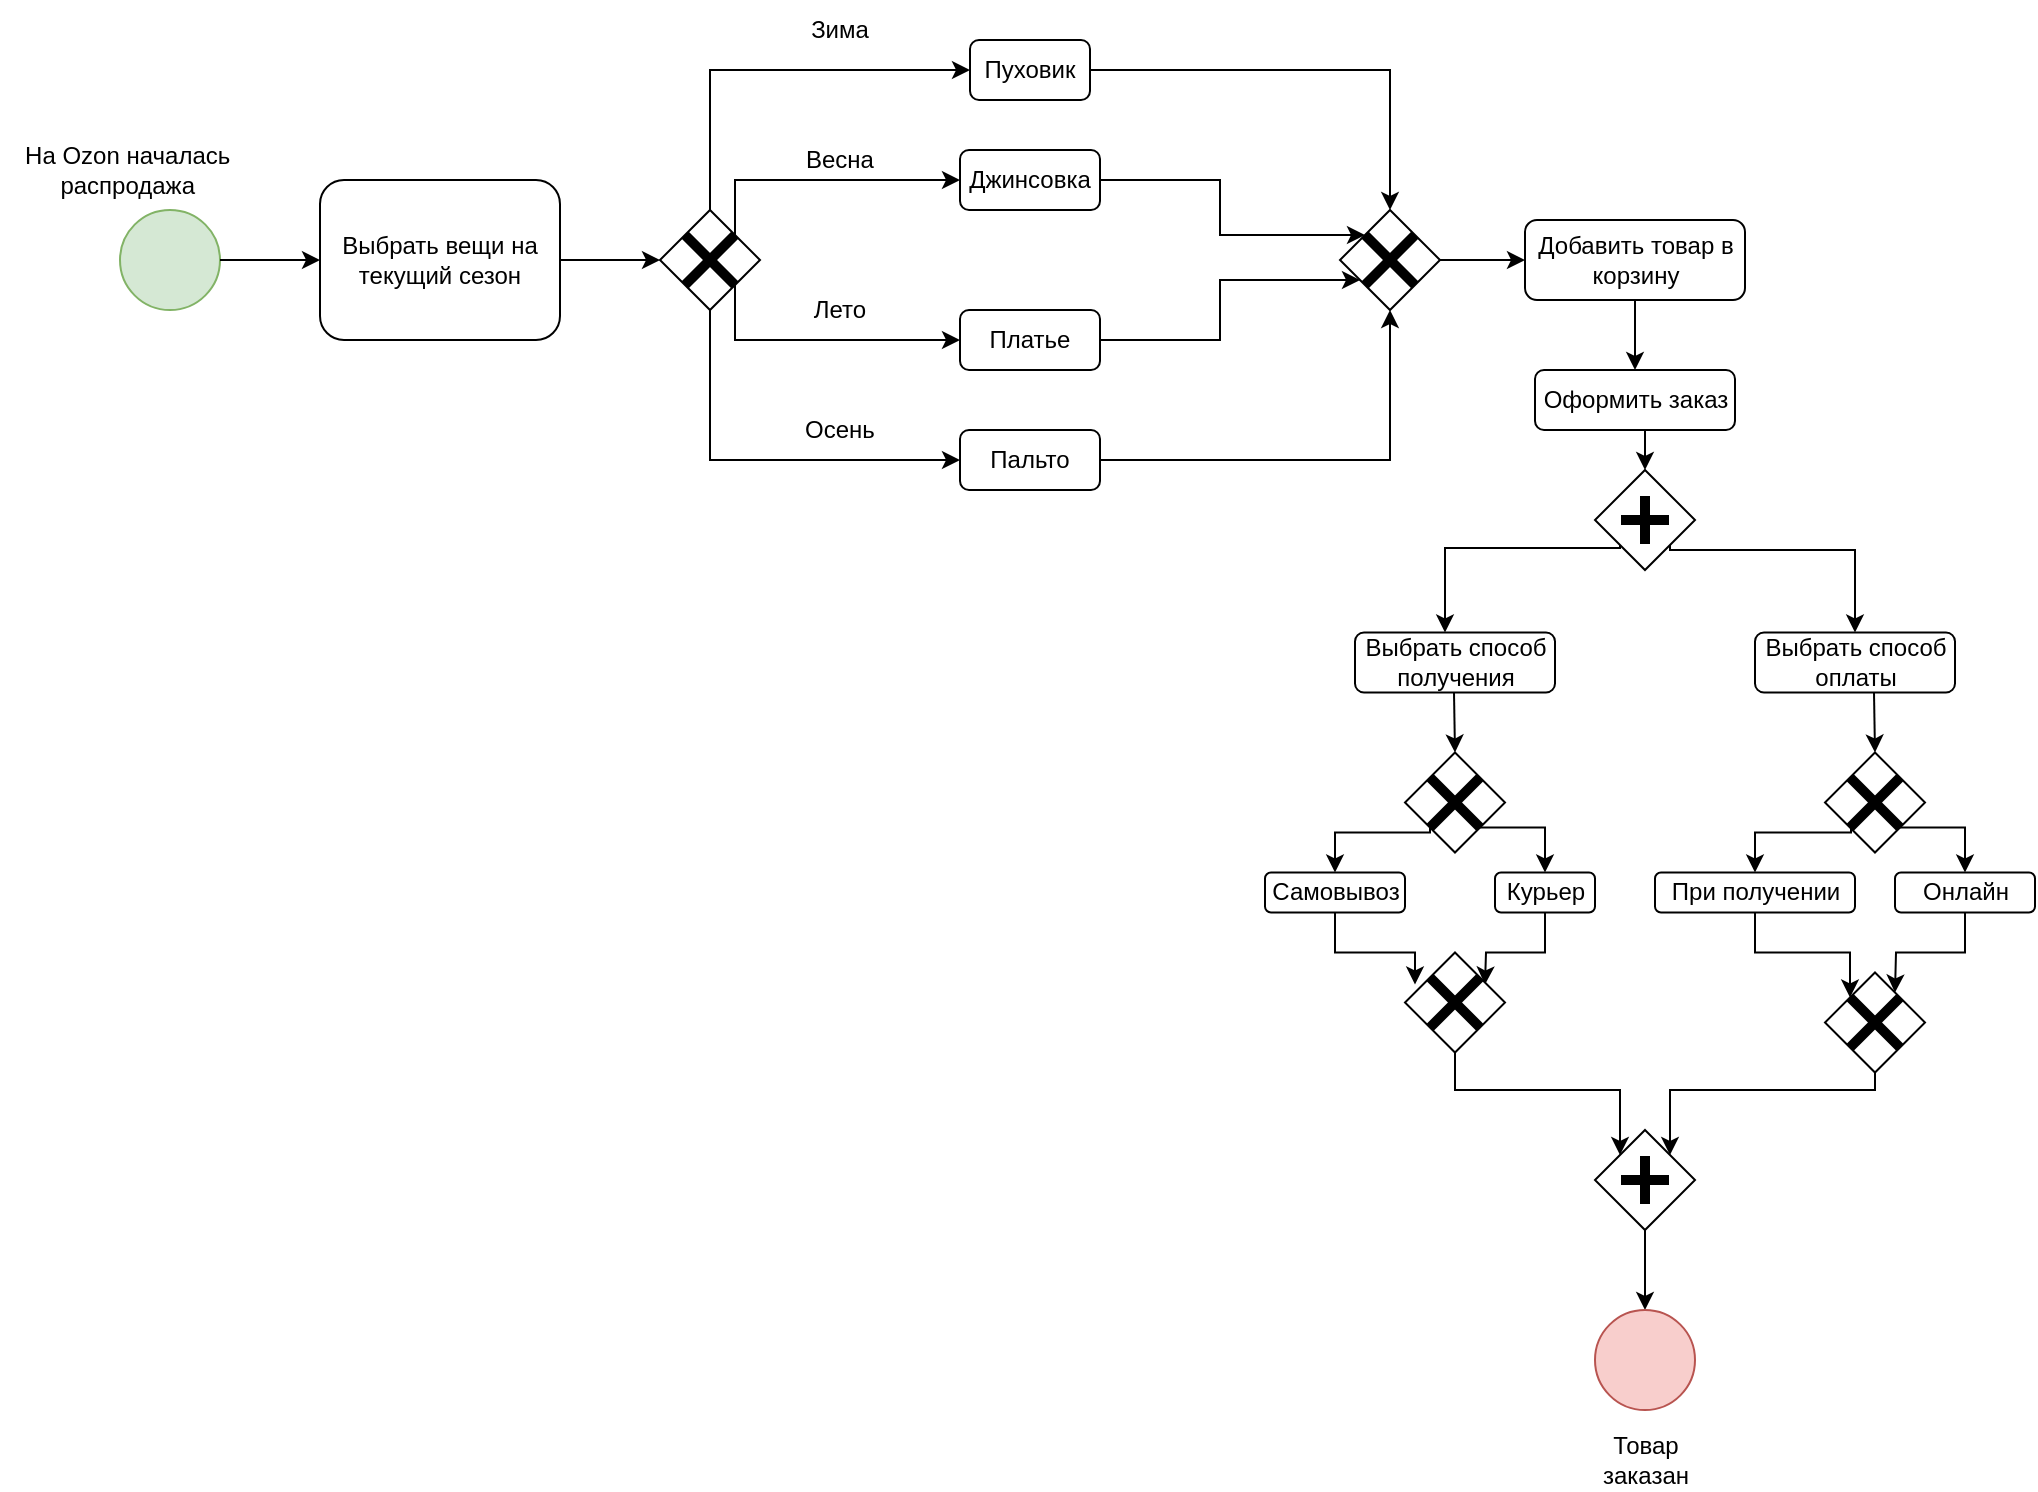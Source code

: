 <mxfile version="24.5.5" type="github">
  <diagram name="Page-1" id="2a216829-ef6e-dabb-86c1-c78162f3ba2b">
    <mxGraphModel dx="1120" dy="434" grid="1" gridSize="10" guides="1" tooltips="1" connect="1" arrows="1" fold="1" page="1" pageScale="1" pageWidth="850" pageHeight="1100" background="none" math="0" shadow="0">
      <root>
        <mxCell id="0" />
        <mxCell id="1" parent="0" />
        <mxCell id="7a84cebc1def654-1" value="" style="shape=mxgraph.bpmn.shape;html=1;verticalLabelPosition=bottom;labelBackgroundColor=#ffffff;verticalAlign=top;perimeter=ellipsePerimeter;outline=standard;symbol=general;fillColor=#d5e8d4;strokeColor=#82b366;" parent="1" vertex="1">
          <mxGeometry x="260" y="265" width="50" height="50" as="geometry" />
        </mxCell>
        <mxCell id="7a84cebc1def654-2" value="Выбрать вещи на&lt;div&gt;текущий сезон&lt;/div&gt;" style="shape=ext;rounded=1;html=1;whiteSpace=wrap;" parent="1" vertex="1">
          <mxGeometry x="360" y="250" width="120" height="80" as="geometry" />
        </mxCell>
        <mxCell id="cn0XzDHTwLfW3axUnCjo-141" style="edgeStyle=orthogonalEdgeStyle;rounded=0;orthogonalLoop=1;jettySize=auto;html=1;exitX=1;exitY=0.5;exitDx=0;exitDy=0;entryX=0.5;entryY=0;entryDx=0;entryDy=0;" edge="1" parent="1" source="7a84cebc1def654-3" target="cn0XzDHTwLfW3axUnCjo-40">
          <mxGeometry relative="1" as="geometry" />
        </mxCell>
        <mxCell id="7a84cebc1def654-3" value="Пуховик" style="shape=ext;rounded=1;html=1;whiteSpace=wrap;" parent="1" vertex="1">
          <mxGeometry x="685" y="180" width="60" height="30" as="geometry" />
        </mxCell>
        <mxCell id="7a84cebc1def654-36" style="edgeStyle=orthogonalEdgeStyle;rounded=0;html=1;jettySize=auto;orthogonalLoop=1;" parent="1" source="7a84cebc1def654-1" target="7a84cebc1def654-2" edge="1">
          <mxGeometry relative="1" as="geometry" />
        </mxCell>
        <mxCell id="cn0XzDHTwLfW3axUnCjo-1" value="На Ozon началась&amp;nbsp;&lt;div&gt;распродажа&amp;nbsp;&lt;/div&gt;" style="text;html=1;align=center;verticalAlign=middle;resizable=0;points=[];autosize=1;strokeColor=none;fillColor=none;" vertex="1" parent="1">
          <mxGeometry x="200" y="225" width="130" height="40" as="geometry" />
        </mxCell>
        <mxCell id="cn0XzDHTwLfW3axUnCjo-8" value="" style="edgeStyle=orthogonalEdgeStyle;rounded=0;html=1;jettySize=auto;orthogonalLoop=1;" edge="1" parent="1" source="7a84cebc1def654-2">
          <mxGeometry relative="1" as="geometry">
            <mxPoint x="480" y="290" as="sourcePoint" />
            <mxPoint x="530" y="290" as="targetPoint" />
          </mxGeometry>
        </mxCell>
        <mxCell id="cn0XzDHTwLfW3axUnCjo-134" style="edgeStyle=orthogonalEdgeStyle;rounded=0;orthogonalLoop=1;jettySize=auto;html=1;exitX=1;exitY=1;exitDx=0;exitDy=0;entryX=0;entryY=0.5;entryDx=0;entryDy=0;" edge="1" parent="1" source="cn0XzDHTwLfW3axUnCjo-11" target="cn0XzDHTwLfW3axUnCjo-22">
          <mxGeometry relative="1" as="geometry">
            <Array as="points">
              <mxPoint x="568" y="330" />
            </Array>
          </mxGeometry>
        </mxCell>
        <mxCell id="cn0XzDHTwLfW3axUnCjo-136" style="edgeStyle=orthogonalEdgeStyle;rounded=0;orthogonalLoop=1;jettySize=auto;html=1;exitX=1;exitY=0;exitDx=0;exitDy=0;entryX=0;entryY=0.5;entryDx=0;entryDy=0;" edge="1" parent="1" source="cn0XzDHTwLfW3axUnCjo-11" target="cn0XzDHTwLfW3axUnCjo-19">
          <mxGeometry relative="1" as="geometry">
            <Array as="points">
              <mxPoint x="568" y="250" />
              <mxPoint x="675" y="250" />
            </Array>
          </mxGeometry>
        </mxCell>
        <mxCell id="cn0XzDHTwLfW3axUnCjo-137" style="edgeStyle=orthogonalEdgeStyle;rounded=0;orthogonalLoop=1;jettySize=auto;html=1;exitX=0.5;exitY=0;exitDx=0;exitDy=0;entryX=0;entryY=0.5;entryDx=0;entryDy=0;" edge="1" parent="1" source="cn0XzDHTwLfW3axUnCjo-11" target="7a84cebc1def654-3">
          <mxGeometry relative="1" as="geometry" />
        </mxCell>
        <mxCell id="cn0XzDHTwLfW3axUnCjo-139" style="edgeStyle=orthogonalEdgeStyle;rounded=0;orthogonalLoop=1;jettySize=auto;html=1;exitX=0.5;exitY=1;exitDx=0;exitDy=0;entryX=0;entryY=0.5;entryDx=0;entryDy=0;" edge="1" parent="1" source="cn0XzDHTwLfW3axUnCjo-11" target="cn0XzDHTwLfW3axUnCjo-24">
          <mxGeometry relative="1" as="geometry" />
        </mxCell>
        <mxCell id="cn0XzDHTwLfW3axUnCjo-11" value="" style="rhombus;whiteSpace=wrap;html=1;" vertex="1" parent="1">
          <mxGeometry x="530" y="265" width="50" height="50" as="geometry" />
        </mxCell>
        <mxCell id="cn0XzDHTwLfW3axUnCjo-10" value="" style="endArrow=none;html=1;rounded=0;entryX=1;entryY=0;entryDx=0;entryDy=0;exitX=0;exitY=1;exitDx=0;exitDy=0;strokeWidth=5;elbow=vertical;movable=1;resizable=1;rotatable=1;deletable=1;editable=1;locked=0;connectable=1;" edge="1" parent="1" source="cn0XzDHTwLfW3axUnCjo-11" target="cn0XzDHTwLfW3axUnCjo-11">
          <mxGeometry width="50" height="50" relative="1" as="geometry">
            <mxPoint x="680" y="310" as="sourcePoint" />
            <mxPoint x="710" y="280" as="targetPoint" />
          </mxGeometry>
        </mxCell>
        <mxCell id="cn0XzDHTwLfW3axUnCjo-13" value="" style="endArrow=none;html=1;rounded=0;entryX=1;entryY=0;entryDx=0;entryDy=0;exitX=0;exitY=1;exitDx=0;exitDy=0;strokeWidth=5;movable=1;resizable=1;rotatable=1;deletable=1;editable=1;locked=0;connectable=1;" edge="1" parent="1">
          <mxGeometry width="50" height="50" relative="1" as="geometry">
            <mxPoint x="542.5" y="277.5" as="sourcePoint" />
            <mxPoint x="567.5" y="302.5" as="targetPoint" />
          </mxGeometry>
        </mxCell>
        <mxCell id="cn0XzDHTwLfW3axUnCjo-142" style="edgeStyle=orthogonalEdgeStyle;rounded=0;orthogonalLoop=1;jettySize=auto;html=1;exitX=1;exitY=0.5;exitDx=0;exitDy=0;entryX=0;entryY=0;entryDx=0;entryDy=0;" edge="1" parent="1" source="cn0XzDHTwLfW3axUnCjo-19" target="cn0XzDHTwLfW3axUnCjo-40">
          <mxGeometry relative="1" as="geometry" />
        </mxCell>
        <mxCell id="cn0XzDHTwLfW3axUnCjo-19" value="Джинсовка" style="shape=ext;rounded=1;html=1;whiteSpace=wrap;" vertex="1" parent="1">
          <mxGeometry x="680" y="235" width="70" height="30" as="geometry" />
        </mxCell>
        <mxCell id="cn0XzDHTwLfW3axUnCjo-144" style="edgeStyle=orthogonalEdgeStyle;rounded=0;orthogonalLoop=1;jettySize=auto;html=1;exitX=1;exitY=0.5;exitDx=0;exitDy=0;" edge="1" parent="1" source="cn0XzDHTwLfW3axUnCjo-22">
          <mxGeometry relative="1" as="geometry">
            <mxPoint x="880" y="300" as="targetPoint" />
            <Array as="points">
              <mxPoint x="810" y="330" />
              <mxPoint x="810" y="300" />
            </Array>
          </mxGeometry>
        </mxCell>
        <mxCell id="cn0XzDHTwLfW3axUnCjo-22" value="Платье" style="shape=ext;rounded=1;html=1;whiteSpace=wrap;" vertex="1" parent="1">
          <mxGeometry x="680" y="315" width="70" height="30" as="geometry" />
        </mxCell>
        <mxCell id="cn0XzDHTwLfW3axUnCjo-24" value="Пальто" style="shape=ext;rounded=1;html=1;whiteSpace=wrap;" vertex="1" parent="1">
          <mxGeometry x="680" y="375" width="70" height="30" as="geometry" />
        </mxCell>
        <mxCell id="cn0XzDHTwLfW3axUnCjo-26" value="Зима" style="text;html=1;align=center;verticalAlign=middle;whiteSpace=wrap;rounded=0;" vertex="1" parent="1">
          <mxGeometry x="590" y="160" width="60" height="30" as="geometry" />
        </mxCell>
        <mxCell id="cn0XzDHTwLfW3axUnCjo-27" value="Весна" style="text;html=1;align=center;verticalAlign=middle;whiteSpace=wrap;rounded=0;" vertex="1" parent="1">
          <mxGeometry x="590" y="225" width="60" height="30" as="geometry" />
        </mxCell>
        <mxCell id="cn0XzDHTwLfW3axUnCjo-30" value="Лето" style="text;html=1;align=center;verticalAlign=middle;whiteSpace=wrap;rounded=0;" vertex="1" parent="1">
          <mxGeometry x="590" y="300" width="60" height="30" as="geometry" />
        </mxCell>
        <mxCell id="cn0XzDHTwLfW3axUnCjo-31" value="Осень" style="text;html=1;align=center;verticalAlign=middle;whiteSpace=wrap;rounded=0;" vertex="1" parent="1">
          <mxGeometry x="590" y="360" width="60" height="30" as="geometry" />
        </mxCell>
        <mxCell id="cn0XzDHTwLfW3axUnCjo-34" value="" style="edgeStyle=orthogonalEdgeStyle;rounded=0;orthogonalLoop=1;jettySize=auto;html=1;entryX=0.5;entryY=1;entryDx=0;entryDy=0;" edge="1" parent="1" target="cn0XzDHTwLfW3axUnCjo-40">
          <mxGeometry relative="1" as="geometry">
            <mxPoint x="750" y="390" as="sourcePoint" />
            <mxPoint x="860" y="370" as="targetPoint" />
            <Array as="points">
              <mxPoint x="895" y="390" />
            </Array>
          </mxGeometry>
        </mxCell>
        <mxCell id="cn0XzDHTwLfW3axUnCjo-146" style="edgeStyle=orthogonalEdgeStyle;rounded=0;orthogonalLoop=1;jettySize=auto;html=1;exitX=1;exitY=0.5;exitDx=0;exitDy=0;entryX=0;entryY=0.5;entryDx=0;entryDy=0;" edge="1" parent="1" source="cn0XzDHTwLfW3axUnCjo-40" target="cn0XzDHTwLfW3axUnCjo-47">
          <mxGeometry relative="1" as="geometry">
            <mxPoint x="960" y="290" as="targetPoint" />
          </mxGeometry>
        </mxCell>
        <mxCell id="cn0XzDHTwLfW3axUnCjo-40" value="" style="rhombus;whiteSpace=wrap;html=1;" vertex="1" parent="1">
          <mxGeometry x="870" y="265" width="50" height="50" as="geometry" />
        </mxCell>
        <mxCell id="cn0XzDHTwLfW3axUnCjo-41" value="" style="endArrow=none;html=1;rounded=0;entryX=1;entryY=0;entryDx=0;entryDy=0;exitX=0;exitY=1;exitDx=0;exitDy=0;strokeWidth=5;elbow=vertical;movable=0;resizable=0;rotatable=0;deletable=0;editable=0;locked=1;connectable=0;" edge="1" parent="1" source="cn0XzDHTwLfW3axUnCjo-40" target="cn0XzDHTwLfW3axUnCjo-40">
          <mxGeometry width="50" height="50" relative="1" as="geometry">
            <mxPoint x="1070" y="375" as="sourcePoint" />
            <mxPoint x="1100" y="345" as="targetPoint" />
          </mxGeometry>
        </mxCell>
        <mxCell id="cn0XzDHTwLfW3axUnCjo-42" value="" style="endArrow=none;html=1;rounded=0;entryX=1;entryY=0;entryDx=0;entryDy=0;exitX=0;exitY=1;exitDx=0;exitDy=0;strokeWidth=5;movable=1;resizable=1;rotatable=1;deletable=1;editable=1;locked=0;connectable=1;" edge="1" parent="1">
          <mxGeometry width="50" height="50" relative="1" as="geometry">
            <mxPoint x="882.5" y="277.5" as="sourcePoint" />
            <mxPoint x="907.5" y="302.5" as="targetPoint" />
          </mxGeometry>
        </mxCell>
        <mxCell id="cn0XzDHTwLfW3axUnCjo-145" style="edgeStyle=orthogonalEdgeStyle;rounded=0;orthogonalLoop=1;jettySize=auto;html=1;exitX=0.5;exitY=1;exitDx=0;exitDy=0;" edge="1" parent="1" source="cn0XzDHTwLfW3axUnCjo-47" target="cn0XzDHTwLfW3axUnCjo-49">
          <mxGeometry relative="1" as="geometry" />
        </mxCell>
        <mxCell id="cn0XzDHTwLfW3axUnCjo-47" value="Добавить товар в корзину" style="shape=ext;rounded=1;html=1;whiteSpace=wrap;" vertex="1" parent="1">
          <mxGeometry x="962.5" y="270" width="110" height="40" as="geometry" />
        </mxCell>
        <mxCell id="cn0XzDHTwLfW3axUnCjo-148" style="edgeStyle=orthogonalEdgeStyle;rounded=0;orthogonalLoop=1;jettySize=auto;html=1;exitX=0.5;exitY=1;exitDx=0;exitDy=0;entryX=0.5;entryY=0;entryDx=0;entryDy=0;" edge="1" parent="1" source="cn0XzDHTwLfW3axUnCjo-49" target="cn0XzDHTwLfW3axUnCjo-50">
          <mxGeometry relative="1" as="geometry" />
        </mxCell>
        <mxCell id="cn0XzDHTwLfW3axUnCjo-49" value="Оформить заказ" style="shape=ext;rounded=1;html=1;whiteSpace=wrap;" vertex="1" parent="1">
          <mxGeometry x="967.5" y="345" width="100" height="30" as="geometry" />
        </mxCell>
        <mxCell id="cn0XzDHTwLfW3axUnCjo-50" value="" style="shape=mxgraph.bpmn.shape;html=1;verticalLabelPosition=bottom;labelBackgroundColor=#ffffff;verticalAlign=top;perimeter=rhombusPerimeter;background=gateway;outline=none;symbol=parallelGw;" vertex="1" parent="1">
          <mxGeometry x="997.5" y="395" width="50" height="50" as="geometry" />
        </mxCell>
        <mxCell id="cn0XzDHTwLfW3axUnCjo-86" value="Выбрать способ получения" style="shape=ext;rounded=1;html=1;whiteSpace=wrap;" vertex="1" parent="1">
          <mxGeometry x="877.5" y="476.25" width="100" height="30" as="geometry" />
        </mxCell>
        <mxCell id="cn0XzDHTwLfW3axUnCjo-87" value="Выбрать способ оплаты" style="shape=ext;rounded=1;html=1;whiteSpace=wrap;" vertex="1" parent="1">
          <mxGeometry x="1077.5" y="476.25" width="100" height="30" as="geometry" />
        </mxCell>
        <mxCell id="cn0XzDHTwLfW3axUnCjo-88" value="" style="edgeStyle=orthogonalEdgeStyle;rounded=0;html=1;jettySize=auto;orthogonalLoop=1;exitX=0.75;exitY=0.75;exitDx=0;exitDy=0;exitPerimeter=0;entryX=0.5;entryY=0;entryDx=0;entryDy=0;" edge="1" parent="1" source="cn0XzDHTwLfW3axUnCjo-50" target="cn0XzDHTwLfW3axUnCjo-87">
          <mxGeometry relative="1" as="geometry">
            <mxPoint x="1037.5" y="435" as="sourcePoint" />
            <mxPoint x="1082.5" y="475" as="targetPoint" />
            <Array as="points">
              <mxPoint x="1035.5" y="435" />
              <mxPoint x="1127.5" y="435" />
            </Array>
          </mxGeometry>
        </mxCell>
        <mxCell id="cn0XzDHTwLfW3axUnCjo-89" value="" style="edgeStyle=orthogonalEdgeStyle;rounded=0;html=1;jettySize=auto;orthogonalLoop=1;exitX=0.25;exitY=0.75;exitDx=0;exitDy=0;exitPerimeter=0;" edge="1" parent="1" source="cn0XzDHTwLfW3axUnCjo-50">
          <mxGeometry relative="1" as="geometry">
            <mxPoint x="975" y="433.75" as="sourcePoint" />
            <mxPoint x="922.5" y="476.25" as="targetPoint" />
            <Array as="points">
              <mxPoint x="1010.5" y="434" />
              <mxPoint x="922.5" y="434" />
            </Array>
          </mxGeometry>
        </mxCell>
        <mxCell id="cn0XzDHTwLfW3axUnCjo-104" style="edgeStyle=orthogonalEdgeStyle;rounded=0;orthogonalLoop=1;jettySize=auto;html=1;exitX=0;exitY=1;exitDx=0;exitDy=0;entryX=0.5;entryY=0;entryDx=0;entryDy=0;" edge="1" parent="1" source="cn0XzDHTwLfW3axUnCjo-90" target="cn0XzDHTwLfW3axUnCjo-101">
          <mxGeometry relative="1" as="geometry">
            <Array as="points">
              <mxPoint x="915.5" y="576.25" />
              <mxPoint x="867.5" y="576.25" />
            </Array>
          </mxGeometry>
        </mxCell>
        <mxCell id="cn0XzDHTwLfW3axUnCjo-106" style="edgeStyle=orthogonalEdgeStyle;rounded=0;orthogonalLoop=1;jettySize=auto;html=1;exitX=1;exitY=1;exitDx=0;exitDy=0;entryX=0.5;entryY=0;entryDx=0;entryDy=0;" edge="1" parent="1" source="cn0XzDHTwLfW3axUnCjo-90" target="cn0XzDHTwLfW3axUnCjo-105">
          <mxGeometry relative="1" as="geometry" />
        </mxCell>
        <mxCell id="cn0XzDHTwLfW3axUnCjo-90" value="" style="rhombus;whiteSpace=wrap;html=1;" vertex="1" parent="1">
          <mxGeometry x="902.5" y="536.25" width="50" height="50" as="geometry" />
        </mxCell>
        <mxCell id="cn0XzDHTwLfW3axUnCjo-91" value="" style="endArrow=none;html=1;rounded=0;entryX=1;entryY=0;entryDx=0;entryDy=0;exitX=0;exitY=1;exitDx=0;exitDy=0;strokeWidth=5;elbow=vertical;" edge="1" source="cn0XzDHTwLfW3axUnCjo-90" target="cn0XzDHTwLfW3axUnCjo-90" parent="1">
          <mxGeometry width="50" height="50" relative="1" as="geometry">
            <mxPoint x="892.5" y="581.25" as="sourcePoint" />
            <mxPoint x="922.5" y="551.25" as="targetPoint" />
          </mxGeometry>
        </mxCell>
        <mxCell id="cn0XzDHTwLfW3axUnCjo-92" value="" style="endArrow=none;html=1;rounded=0;entryX=1;entryY=0;entryDx=0;entryDy=0;exitX=0;exitY=1;exitDx=0;exitDy=0;strokeWidth=5;" edge="1" parent="1">
          <mxGeometry width="50" height="50" relative="1" as="geometry">
            <mxPoint x="915" y="548.75" as="sourcePoint" />
            <mxPoint x="940" y="573.75" as="targetPoint" />
          </mxGeometry>
        </mxCell>
        <mxCell id="cn0XzDHTwLfW3axUnCjo-96" value="" style="edgeStyle=orthogonalEdgeStyle;rounded=0;html=1;jettySize=auto;orthogonalLoop=1;entryX=0.5;entryY=0;entryDx=0;entryDy=0;" edge="1" parent="1" target="cn0XzDHTwLfW3axUnCjo-90">
          <mxGeometry relative="1" as="geometry">
            <mxPoint x="927" y="506.25" as="sourcePoint" />
            <mxPoint x="927" y="531.25" as="targetPoint" />
          </mxGeometry>
        </mxCell>
        <mxCell id="cn0XzDHTwLfW3axUnCjo-117" style="edgeStyle=orthogonalEdgeStyle;rounded=0;orthogonalLoop=1;jettySize=auto;html=1;entryX=0.5;entryY=0;entryDx=0;entryDy=0;" edge="1" parent="1" target="cn0XzDHTwLfW3axUnCjo-115">
          <mxGeometry relative="1" as="geometry">
            <mxPoint x="1125.5" y="566.25" as="sourcePoint" />
            <Array as="points">
              <mxPoint x="1125.5" y="576.25" />
              <mxPoint x="1077.5" y="576.25" />
            </Array>
          </mxGeometry>
        </mxCell>
        <mxCell id="cn0XzDHTwLfW3axUnCjo-118" style="edgeStyle=orthogonalEdgeStyle;rounded=0;orthogonalLoop=1;jettySize=auto;html=1;exitX=1;exitY=1;exitDx=0;exitDy=0;entryX=0.5;entryY=0;entryDx=0;entryDy=0;" edge="1" parent="1" source="cn0XzDHTwLfW3axUnCjo-97" target="cn0XzDHTwLfW3axUnCjo-116">
          <mxGeometry relative="1" as="geometry" />
        </mxCell>
        <mxCell id="cn0XzDHTwLfW3axUnCjo-97" value="" style="rhombus;whiteSpace=wrap;html=1;" vertex="1" parent="1">
          <mxGeometry x="1112.5" y="536.25" width="50" height="50" as="geometry" />
        </mxCell>
        <mxCell id="cn0XzDHTwLfW3axUnCjo-98" value="" style="endArrow=none;html=1;rounded=0;entryX=1;entryY=0;entryDx=0;entryDy=0;exitX=0;exitY=1;exitDx=0;exitDy=0;strokeWidth=5;elbow=vertical;" edge="1" parent="1" source="cn0XzDHTwLfW3axUnCjo-97" target="cn0XzDHTwLfW3axUnCjo-97">
          <mxGeometry width="50" height="50" relative="1" as="geometry">
            <mxPoint x="1102.5" y="581.25" as="sourcePoint" />
            <mxPoint x="1132.5" y="551.25" as="targetPoint" />
          </mxGeometry>
        </mxCell>
        <mxCell id="cn0XzDHTwLfW3axUnCjo-99" value="" style="endArrow=none;html=1;rounded=0;entryX=1;entryY=0;entryDx=0;entryDy=0;exitX=0;exitY=1;exitDx=0;exitDy=0;strokeWidth=5;" edge="1" parent="1">
          <mxGeometry width="50" height="50" relative="1" as="geometry">
            <mxPoint x="1125" y="548.75" as="sourcePoint" />
            <mxPoint x="1150" y="573.75" as="targetPoint" />
          </mxGeometry>
        </mxCell>
        <mxCell id="cn0XzDHTwLfW3axUnCjo-100" value="" style="edgeStyle=orthogonalEdgeStyle;rounded=0;html=1;jettySize=auto;orthogonalLoop=1;entryX=0.5;entryY=0;entryDx=0;entryDy=0;" edge="1" parent="1" target="cn0XzDHTwLfW3axUnCjo-97">
          <mxGeometry relative="1" as="geometry">
            <mxPoint x="1137" y="506.25" as="sourcePoint" />
            <mxPoint x="1137" y="531.25" as="targetPoint" />
          </mxGeometry>
        </mxCell>
        <mxCell id="cn0XzDHTwLfW3axUnCjo-101" value="Самовывоз" style="shape=ext;rounded=1;html=1;whiteSpace=wrap;" vertex="1" parent="1">
          <mxGeometry x="832.5" y="596.25" width="70" height="20" as="geometry" />
        </mxCell>
        <mxCell id="cn0XzDHTwLfW3axUnCjo-113" style="edgeStyle=orthogonalEdgeStyle;rounded=0;orthogonalLoop=1;jettySize=auto;html=1;exitX=0.5;exitY=1;exitDx=0;exitDy=0;" edge="1" parent="1" source="cn0XzDHTwLfW3axUnCjo-105">
          <mxGeometry relative="1" as="geometry">
            <mxPoint x="942.5" y="652.25" as="targetPoint" />
          </mxGeometry>
        </mxCell>
        <mxCell id="cn0XzDHTwLfW3axUnCjo-105" value="Курьер" style="shape=ext;rounded=1;html=1;whiteSpace=wrap;" vertex="1" parent="1">
          <mxGeometry x="947.5" y="596.25" width="50" height="20" as="geometry" />
        </mxCell>
        <mxCell id="cn0XzDHTwLfW3axUnCjo-110" value="" style="rhombus;whiteSpace=wrap;html=1;" vertex="1" parent="1">
          <mxGeometry x="902.5" y="636.25" width="50" height="50" as="geometry" />
        </mxCell>
        <mxCell id="cn0XzDHTwLfW3axUnCjo-111" value="" style="endArrow=none;html=1;rounded=0;entryX=1;entryY=0;entryDx=0;entryDy=0;exitX=0;exitY=1;exitDx=0;exitDy=0;strokeWidth=5;elbow=vertical;" edge="1" source="cn0XzDHTwLfW3axUnCjo-110" target="cn0XzDHTwLfW3axUnCjo-110" parent="1">
          <mxGeometry width="50" height="50" relative="1" as="geometry">
            <mxPoint x="892.5" y="681.25" as="sourcePoint" />
            <mxPoint x="922.5" y="651.25" as="targetPoint" />
          </mxGeometry>
        </mxCell>
        <mxCell id="cn0XzDHTwLfW3axUnCjo-112" value="" style="endArrow=none;html=1;rounded=0;entryX=1;entryY=0;entryDx=0;entryDy=0;exitX=0;exitY=1;exitDx=0;exitDy=0;strokeWidth=5;" edge="1" parent="1">
          <mxGeometry width="50" height="50" relative="1" as="geometry">
            <mxPoint x="915" y="648.75" as="sourcePoint" />
            <mxPoint x="940" y="673.75" as="targetPoint" />
          </mxGeometry>
        </mxCell>
        <mxCell id="cn0XzDHTwLfW3axUnCjo-114" style="edgeStyle=orthogonalEdgeStyle;rounded=0;orthogonalLoop=1;jettySize=auto;html=1;exitX=0.5;exitY=1;exitDx=0;exitDy=0;entryX=0.1;entryY=0.32;entryDx=0;entryDy=0;entryPerimeter=0;" edge="1" parent="1" source="cn0XzDHTwLfW3axUnCjo-101" target="cn0XzDHTwLfW3axUnCjo-110">
          <mxGeometry relative="1" as="geometry" />
        </mxCell>
        <mxCell id="cn0XzDHTwLfW3axUnCjo-123" style="edgeStyle=orthogonalEdgeStyle;rounded=0;orthogonalLoop=1;jettySize=auto;html=1;exitX=0.5;exitY=1;exitDx=0;exitDy=0;entryX=0;entryY=0;entryDx=0;entryDy=0;" edge="1" parent="1" source="cn0XzDHTwLfW3axUnCjo-115" target="cn0XzDHTwLfW3axUnCjo-120">
          <mxGeometry relative="1" as="geometry" />
        </mxCell>
        <mxCell id="cn0XzDHTwLfW3axUnCjo-115" value="При получении" style="shape=ext;rounded=1;html=1;whiteSpace=wrap;" vertex="1" parent="1">
          <mxGeometry x="1027.5" y="596.25" width="100" height="20" as="geometry" />
        </mxCell>
        <mxCell id="cn0XzDHTwLfW3axUnCjo-124" style="edgeStyle=orthogonalEdgeStyle;rounded=0;orthogonalLoop=1;jettySize=auto;html=1;exitX=0.5;exitY=1;exitDx=0;exitDy=0;" edge="1" parent="1" source="cn0XzDHTwLfW3axUnCjo-116">
          <mxGeometry relative="1" as="geometry">
            <mxPoint x="1147.5" y="656.25" as="targetPoint" />
          </mxGeometry>
        </mxCell>
        <mxCell id="cn0XzDHTwLfW3axUnCjo-116" value="Онлайн" style="shape=ext;rounded=1;html=1;whiteSpace=wrap;" vertex="1" parent="1">
          <mxGeometry x="1147.5" y="596.25" width="70" height="20" as="geometry" />
        </mxCell>
        <mxCell id="cn0XzDHTwLfW3axUnCjo-120" value="" style="rhombus;whiteSpace=wrap;html=1;" vertex="1" parent="1">
          <mxGeometry x="1112.5" y="646.25" width="50" height="50" as="geometry" />
        </mxCell>
        <mxCell id="cn0XzDHTwLfW3axUnCjo-121" value="" style="endArrow=none;html=1;rounded=0;entryX=1;entryY=0;entryDx=0;entryDy=0;exitX=0;exitY=1;exitDx=0;exitDy=0;strokeWidth=5;elbow=vertical;" edge="1" source="cn0XzDHTwLfW3axUnCjo-120" target="cn0XzDHTwLfW3axUnCjo-120" parent="1">
          <mxGeometry width="50" height="50" relative="1" as="geometry">
            <mxPoint x="1102.5" y="691.25" as="sourcePoint" />
            <mxPoint x="1132.5" y="661.25" as="targetPoint" />
          </mxGeometry>
        </mxCell>
        <mxCell id="cn0XzDHTwLfW3axUnCjo-122" value="" style="endArrow=none;html=1;rounded=0;entryX=1;entryY=0;entryDx=0;entryDy=0;exitX=0;exitY=1;exitDx=0;exitDy=0;strokeWidth=5;" edge="1" parent="1">
          <mxGeometry width="50" height="50" relative="1" as="geometry">
            <mxPoint x="1125" y="658.75" as="sourcePoint" />
            <mxPoint x="1150" y="683.75" as="targetPoint" />
          </mxGeometry>
        </mxCell>
        <mxCell id="cn0XzDHTwLfW3axUnCjo-132" style="edgeStyle=orthogonalEdgeStyle;rounded=0;orthogonalLoop=1;jettySize=auto;html=1;exitX=0.5;exitY=1;exitDx=0;exitDy=0;entryX=0.5;entryY=0;entryDx=0;entryDy=0;" edge="1" parent="1" source="cn0XzDHTwLfW3axUnCjo-125" target="cn0XzDHTwLfW3axUnCjo-131">
          <mxGeometry relative="1" as="geometry" />
        </mxCell>
        <mxCell id="cn0XzDHTwLfW3axUnCjo-125" value="" style="shape=mxgraph.bpmn.shape;html=1;verticalLabelPosition=bottom;labelBackgroundColor=#ffffff;verticalAlign=top;perimeter=rhombusPerimeter;background=gateway;outline=none;symbol=parallelGw;" vertex="1" parent="1">
          <mxGeometry x="997.5" y="725" width="50" height="50" as="geometry" />
        </mxCell>
        <mxCell id="cn0XzDHTwLfW3axUnCjo-127" style="edgeStyle=orthogonalEdgeStyle;rounded=0;orthogonalLoop=1;jettySize=auto;html=1;exitX=0.5;exitY=1;exitDx=0;exitDy=0;entryX=0.75;entryY=0.25;entryDx=0;entryDy=0;entryPerimeter=0;" edge="1" parent="1" source="cn0XzDHTwLfW3axUnCjo-120" target="cn0XzDHTwLfW3axUnCjo-125">
          <mxGeometry relative="1" as="geometry">
            <Array as="points">
              <mxPoint x="1137.5" y="705" />
              <mxPoint x="1035.5" y="705" />
            </Array>
          </mxGeometry>
        </mxCell>
        <mxCell id="cn0XzDHTwLfW3axUnCjo-130" style="edgeStyle=orthogonalEdgeStyle;rounded=0;orthogonalLoop=1;jettySize=auto;html=1;exitX=0.5;exitY=1;exitDx=0;exitDy=0;entryX=0.25;entryY=0.25;entryDx=0;entryDy=0;entryPerimeter=0;" edge="1" parent="1" source="cn0XzDHTwLfW3axUnCjo-110" target="cn0XzDHTwLfW3axUnCjo-125">
          <mxGeometry relative="1" as="geometry">
            <Array as="points">
              <mxPoint x="927.5" y="705" />
              <mxPoint x="1010.5" y="705" />
            </Array>
          </mxGeometry>
        </mxCell>
        <mxCell id="cn0XzDHTwLfW3axUnCjo-131" value="" style="shape=mxgraph.bpmn.shape;html=1;verticalLabelPosition=bottom;labelBackgroundColor=#ffffff;verticalAlign=top;perimeter=ellipsePerimeter;outline=standard;symbol=general;fillColor=#f8cecc;strokeColor=#b85450;" vertex="1" parent="1">
          <mxGeometry x="997.5" y="815" width="50" height="50" as="geometry" />
        </mxCell>
        <mxCell id="cn0XzDHTwLfW3axUnCjo-133" value="Товар заказан" style="text;html=1;align=center;verticalAlign=middle;whiteSpace=wrap;rounded=0;" vertex="1" parent="1">
          <mxGeometry x="992.5" y="875" width="60" height="30" as="geometry" />
        </mxCell>
      </root>
    </mxGraphModel>
  </diagram>
</mxfile>

